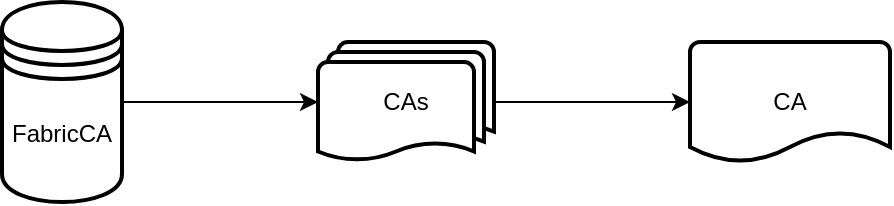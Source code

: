 <mxfile version="12.1.7" type="github" pages="1"><diagram id="CLoU5dtta0-QOBKtVROU" name="第 1 页"><mxGraphModel dx="1822" dy="761" grid="0" gridSize="10" guides="1" tooltips="1" connect="1" arrows="1" fold="1" page="0" pageScale="1" pageWidth="827" pageHeight="1169" math="0" shadow="0"><root><mxCell id="0"/><mxCell id="1" parent="0"/><mxCell id="MpiqbQTEPUT9KXJkt_1--3" style="edgeStyle=orthogonalEdgeStyle;rounded=0;orthogonalLoop=1;jettySize=auto;html=1;exitX=1;exitY=0.5;exitDx=0;exitDy=0;" edge="1" parent="1" source="MpiqbQTEPUT9KXJkt_1--1" target="MpiqbQTEPUT9KXJkt_1--2"><mxGeometry relative="1" as="geometry"/></mxCell><mxCell id="MpiqbQTEPUT9KXJkt_1--1" value="FabricCA" style="shape=datastore;whiteSpace=wrap;html=1;strokeWidth=2;" vertex="1" parent="1"><mxGeometry x="-54" y="192" width="60" height="100" as="geometry"/></mxCell><mxCell id="MpiqbQTEPUT9KXJkt_1--5" style="edgeStyle=orthogonalEdgeStyle;rounded=0;orthogonalLoop=1;jettySize=auto;html=1;exitX=1;exitY=0.5;exitDx=0;exitDy=0;exitPerimeter=0;" edge="1" parent="1" source="MpiqbQTEPUT9KXJkt_1--2" target="MpiqbQTEPUT9KXJkt_1--4"><mxGeometry relative="1" as="geometry"/></mxCell><mxCell id="MpiqbQTEPUT9KXJkt_1--2" value="CAs" style="strokeWidth=2;html=1;shape=mxgraph.flowchart.multi-document;whiteSpace=wrap;" vertex="1" parent="1"><mxGeometry x="104" y="212" width="88" height="60" as="geometry"/></mxCell><mxCell id="MpiqbQTEPUT9KXJkt_1--4" value="CA" style="strokeWidth=2;html=1;shape=mxgraph.flowchart.document2;whiteSpace=wrap;size=0.25;" vertex="1" parent="1"><mxGeometry x="290" y="212" width="100" height="60" as="geometry"/></mxCell></root></mxGraphModel></diagram></mxfile>